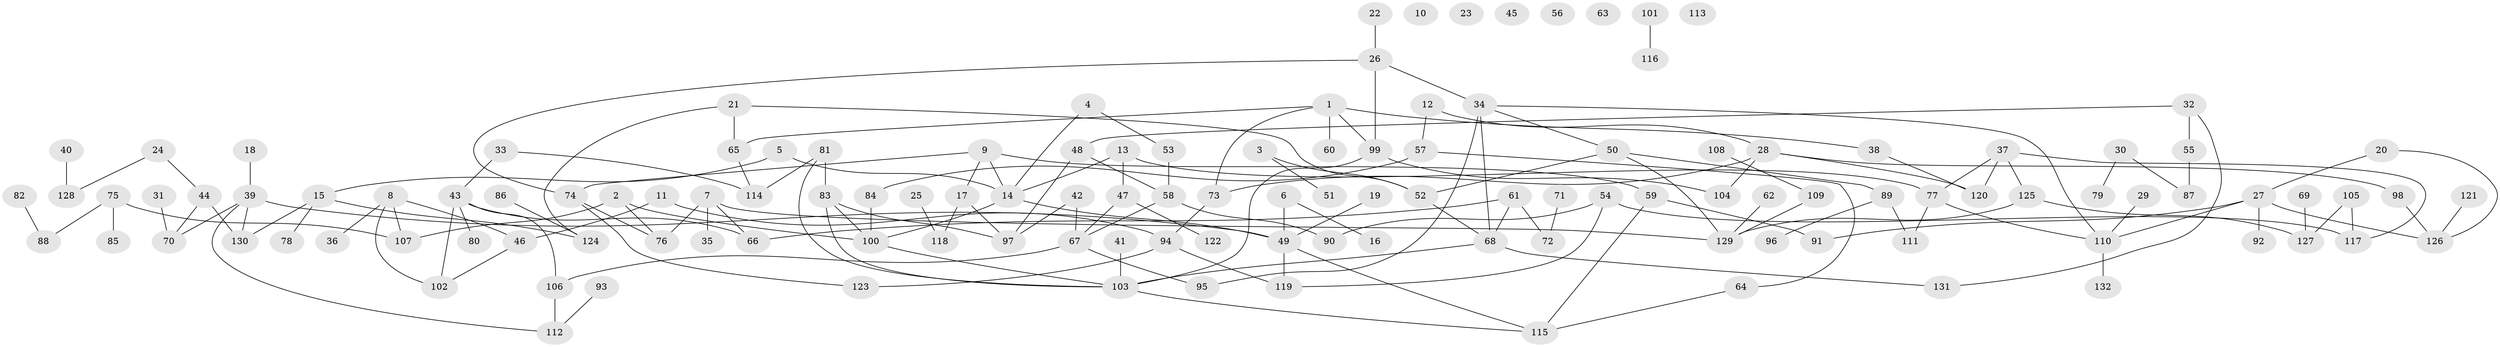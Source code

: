 // Generated by graph-tools (version 1.1) at 2025/00/03/09/25 03:00:47]
// undirected, 132 vertices, 167 edges
graph export_dot {
graph [start="1"]
  node [color=gray90,style=filled];
  1;
  2;
  3;
  4;
  5;
  6;
  7;
  8;
  9;
  10;
  11;
  12;
  13;
  14;
  15;
  16;
  17;
  18;
  19;
  20;
  21;
  22;
  23;
  24;
  25;
  26;
  27;
  28;
  29;
  30;
  31;
  32;
  33;
  34;
  35;
  36;
  37;
  38;
  39;
  40;
  41;
  42;
  43;
  44;
  45;
  46;
  47;
  48;
  49;
  50;
  51;
  52;
  53;
  54;
  55;
  56;
  57;
  58;
  59;
  60;
  61;
  62;
  63;
  64;
  65;
  66;
  67;
  68;
  69;
  70;
  71;
  72;
  73;
  74;
  75;
  76;
  77;
  78;
  79;
  80;
  81;
  82;
  83;
  84;
  85;
  86;
  87;
  88;
  89;
  90;
  91;
  92;
  93;
  94;
  95;
  96;
  97;
  98;
  99;
  100;
  101;
  102;
  103;
  104;
  105;
  106;
  107;
  108;
  109;
  110;
  111;
  112;
  113;
  114;
  115;
  116;
  117;
  118;
  119;
  120;
  121;
  122;
  123;
  124;
  125;
  126;
  127;
  128;
  129;
  130;
  131;
  132;
  1 -- 38;
  1 -- 60;
  1 -- 65;
  1 -- 73;
  1 -- 99;
  2 -- 76;
  2 -- 100;
  2 -- 107;
  3 -- 51;
  3 -- 52;
  4 -- 14;
  4 -- 53;
  5 -- 14;
  5 -- 15;
  6 -- 16;
  6 -- 49;
  7 -- 35;
  7 -- 66;
  7 -- 76;
  7 -- 129;
  8 -- 36;
  8 -- 46;
  8 -- 102;
  8 -- 107;
  9 -- 14;
  9 -- 17;
  9 -- 59;
  9 -- 74;
  11 -- 46;
  11 -- 94;
  12 -- 28;
  12 -- 57;
  13 -- 14;
  13 -- 47;
  13 -- 77;
  14 -- 49;
  14 -- 100;
  15 -- 78;
  15 -- 124;
  15 -- 130;
  17 -- 97;
  17 -- 118;
  18 -- 39;
  19 -- 49;
  20 -- 27;
  20 -- 126;
  21 -- 52;
  21 -- 65;
  21 -- 124;
  22 -- 26;
  24 -- 44;
  24 -- 128;
  25 -- 118;
  26 -- 34;
  26 -- 74;
  26 -- 99;
  27 -- 91;
  27 -- 92;
  27 -- 110;
  27 -- 126;
  28 -- 73;
  28 -- 98;
  28 -- 104;
  28 -- 120;
  29 -- 110;
  30 -- 79;
  30 -- 87;
  31 -- 70;
  32 -- 48;
  32 -- 55;
  32 -- 131;
  33 -- 43;
  33 -- 114;
  34 -- 50;
  34 -- 68;
  34 -- 95;
  34 -- 110;
  37 -- 77;
  37 -- 117;
  37 -- 120;
  37 -- 125;
  38 -- 120;
  39 -- 49;
  39 -- 70;
  39 -- 112;
  39 -- 130;
  40 -- 128;
  41 -- 103;
  42 -- 67;
  42 -- 97;
  43 -- 66;
  43 -- 80;
  43 -- 102;
  43 -- 106;
  44 -- 70;
  44 -- 130;
  46 -- 102;
  47 -- 67;
  47 -- 122;
  48 -- 58;
  48 -- 97;
  49 -- 115;
  49 -- 119;
  50 -- 52;
  50 -- 89;
  50 -- 129;
  52 -- 68;
  53 -- 58;
  54 -- 90;
  54 -- 117;
  54 -- 119;
  55 -- 87;
  57 -- 64;
  57 -- 84;
  58 -- 67;
  58 -- 90;
  59 -- 91;
  59 -- 115;
  61 -- 66;
  61 -- 68;
  61 -- 72;
  62 -- 129;
  64 -- 115;
  65 -- 114;
  67 -- 95;
  67 -- 106;
  68 -- 103;
  68 -- 131;
  69 -- 127;
  71 -- 72;
  73 -- 94;
  74 -- 76;
  74 -- 123;
  75 -- 85;
  75 -- 88;
  75 -- 107;
  77 -- 110;
  77 -- 111;
  81 -- 83;
  81 -- 103;
  81 -- 114;
  82 -- 88;
  83 -- 97;
  83 -- 100;
  83 -- 103;
  84 -- 100;
  86 -- 124;
  89 -- 96;
  89 -- 111;
  93 -- 112;
  94 -- 119;
  94 -- 123;
  98 -- 126;
  99 -- 103;
  99 -- 104;
  100 -- 103;
  101 -- 116;
  103 -- 115;
  105 -- 117;
  105 -- 127;
  106 -- 112;
  108 -- 109;
  109 -- 129;
  110 -- 132;
  121 -- 126;
  125 -- 127;
  125 -- 129;
}
